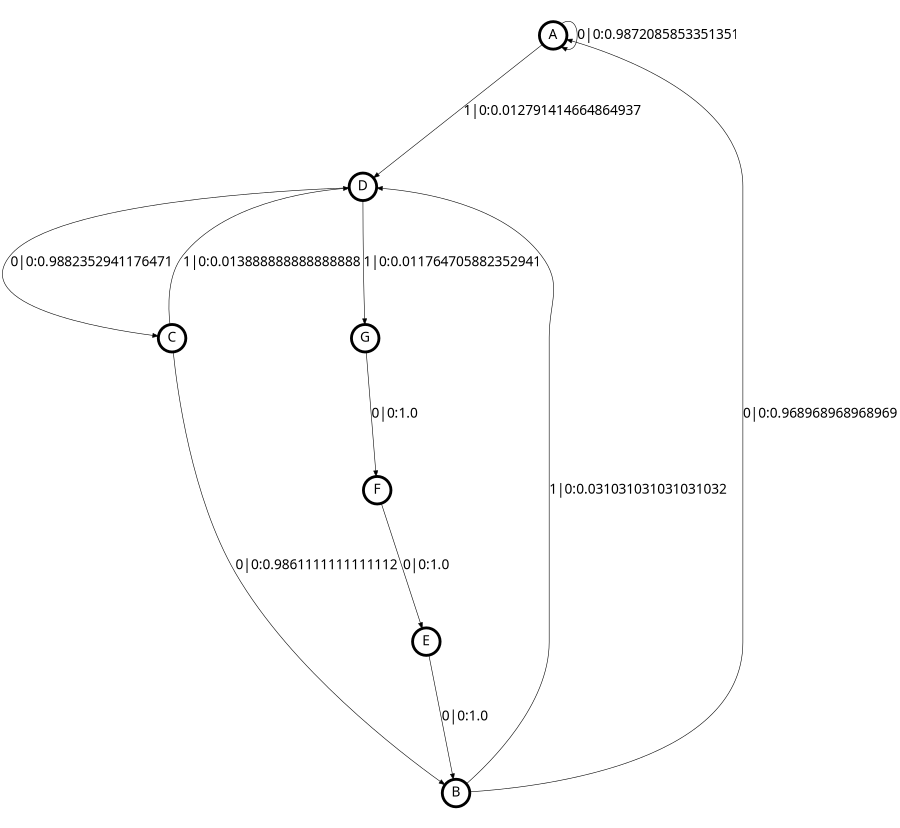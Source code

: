 digraph  {
size = "6,8.5";
ratio = "fill";
node
[shape = circle];
node [fontsize = 24];
node [penwidth = 5];
edge [fontsize = 24];
node [fontname = "CMU Serif Roman"];
graph [fontname = "CMU Serif Roman"];
edge [fontname = "CMU Serif Roman"];
A -> A [label = "0|0:0.9872085853351351\l"];
A -> D [label = "1|0:0.012791414664864937\l"];
B -> A [label = "0|0:0.968968968968969\l"];
B -> D [label = "1|0:0.031031031031031032\l"];
C -> B [label = "0|0:0.9861111111111112\l"];
C -> D [label = "1|0:0.013888888888888888\l"];
D -> C [label = "0|0:0.9882352941176471\l"];
D -> G [label = "1|0:0.011764705882352941\l"];
E -> B [label = "0|0:1.0\l"];
F -> E [label = "0|0:1.0\l"];
G -> F [label = "0|0:1.0\l"];
}